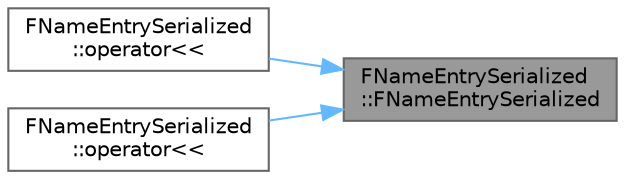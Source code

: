digraph "FNameEntrySerialized::FNameEntrySerialized"
{
 // INTERACTIVE_SVG=YES
 // LATEX_PDF_SIZE
  bgcolor="transparent";
  edge [fontname=Helvetica,fontsize=10,labelfontname=Helvetica,labelfontsize=10];
  node [fontname=Helvetica,fontsize=10,shape=box,height=0.2,width=0.4];
  rankdir="RL";
  Node1 [id="Node000001",label="FNameEntrySerialized\l::FNameEntrySerialized",height=0.2,width=0.4,color="gray40", fillcolor="grey60", style="filled", fontcolor="black",tooltip=" "];
  Node1 -> Node2 [id="edge1_Node000001_Node000002",dir="back",color="steelblue1",style="solid",tooltip=" "];
  Node2 [id="Node000002",label="FNameEntrySerialized\l::operator\<\<",height=0.2,width=0.4,color="grey40", fillcolor="white", style="filled",URL="$d3/d25/structFNameEntrySerialized.html#a920c462261816104d50a62a53bf2f2c1",tooltip=" "];
  Node1 -> Node3 [id="edge2_Node000001_Node000003",dir="back",color="steelblue1",style="solid",tooltip=" "];
  Node3 [id="Node000003",label="FNameEntrySerialized\l::operator\<\<",height=0.2,width=0.4,color="grey40", fillcolor="white", style="filled",URL="$d3/d25/structFNameEntrySerialized.html#ae412cb8376c66df8639194ebf47e1d3f",tooltip=" "];
}
